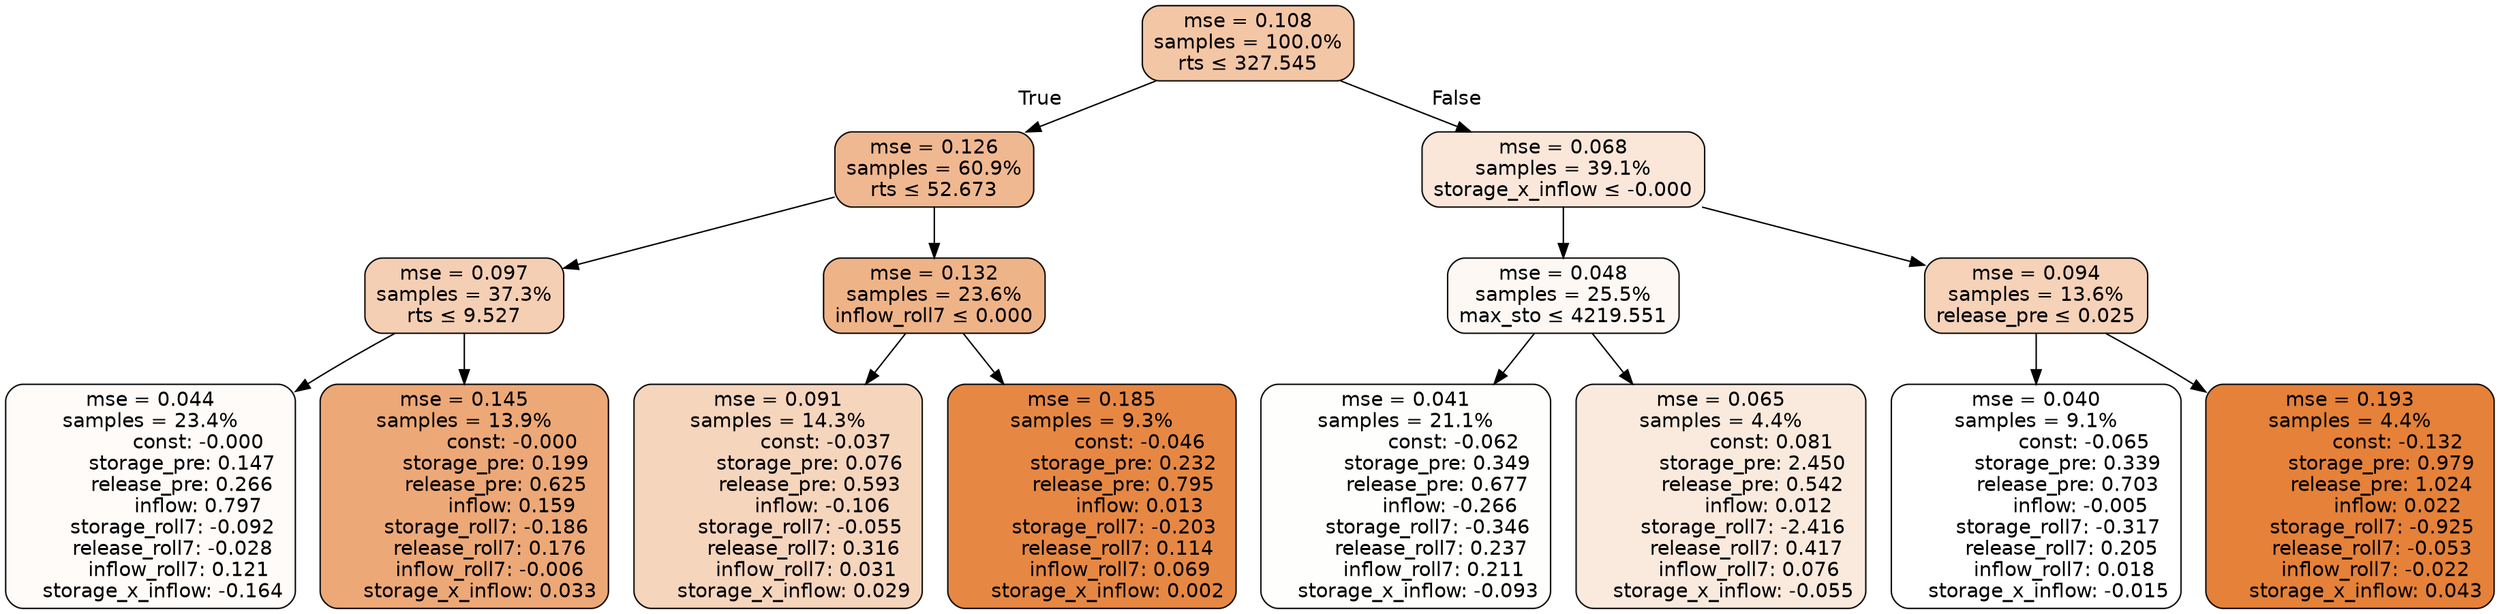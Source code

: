digraph tree {
bgcolor="transparent"
node [shape=rectangle, style="filled, rounded", color="black", fontname=helvetica] ;
edge [fontname=helvetica] ;
	"0" [label="mse = 0.108
samples = 100.0%
rts &le; 327.545", fillcolor="#f3c6a6"]
	"1" [label="mse = 0.126
samples = 60.9%
rts &le; 52.673", fillcolor="#f0b890"]
	"2" [label="mse = 0.097
samples = 37.3%
rts &le; 9.527", fillcolor="#f5cfb4"]
	"3" [label="mse = 0.044
samples = 23.4%
               const: -0.000
          storage_pre: 0.147
          release_pre: 0.266
               inflow: 0.797
       storage_roll7: -0.092
       release_roll7: -0.028
         inflow_roll7: 0.121
    storage_x_inflow: -0.164", fillcolor="#fefbf9"]
	"4" [label="mse = 0.145
samples = 13.9%
               const: -0.000
          storage_pre: 0.199
          release_pre: 0.625
               inflow: 0.159
       storage_roll7: -0.186
        release_roll7: 0.176
        inflow_roll7: -0.006
     storage_x_inflow: 0.033", fillcolor="#eda877"]
	"5" [label="mse = 0.132
samples = 23.6%
inflow_roll7 &le; 0.000", fillcolor="#efb388"]
	"6" [label="mse = 0.091
samples = 14.3%
               const: -0.037
          storage_pre: 0.076
          release_pre: 0.593
              inflow: -0.106
       storage_roll7: -0.055
        release_roll7: 0.316
         inflow_roll7: 0.031
     storage_x_inflow: 0.029", fillcolor="#f6d5bd"]
	"7" [label="mse = 0.185
samples = 9.3%
               const: -0.046
          storage_pre: 0.232
          release_pre: 0.795
               inflow: 0.013
       storage_roll7: -0.203
        release_roll7: 0.114
         inflow_roll7: 0.069
     storage_x_inflow: 0.002", fillcolor="#e68844"]
	"8" [label="mse = 0.068
samples = 39.1%
storage_x_inflow &le; -0.000", fillcolor="#fae7da"]
	"9" [label="mse = 0.048
samples = 25.5%
max_sto &le; 4219.551", fillcolor="#fdf8f4"]
	"10" [label="mse = 0.041
samples = 21.1%
               const: -0.062
          storage_pre: 0.349
          release_pre: 0.677
              inflow: -0.266
       storage_roll7: -0.346
        release_roll7: 0.237
         inflow_roll7: 0.211
    storage_x_inflow: -0.093", fillcolor="#fefefd"]
	"11" [label="mse = 0.065
samples = 4.4%
                const: 0.081
          storage_pre: 2.450
          release_pre: 0.542
               inflow: 0.012
       storage_roll7: -2.416
        release_roll7: 0.417
         inflow_roll7: 0.076
    storage_x_inflow: -0.055", fillcolor="#faeade"]
	"12" [label="mse = 0.094
samples = 13.6%
release_pre &le; 0.025", fillcolor="#f5d2b8"]
	"13" [label="mse = 0.040
samples = 9.1%
               const: -0.065
          storage_pre: 0.339
          release_pre: 0.703
              inflow: -0.005
       storage_roll7: -0.317
        release_roll7: 0.205
         inflow_roll7: 0.018
    storage_x_inflow: -0.015", fillcolor="#ffffff"]
	"14" [label="mse = 0.193
samples = 4.4%
               const: -0.132
          storage_pre: 0.979
          release_pre: 1.024
               inflow: 0.022
       storage_roll7: -0.925
       release_roll7: -0.053
        inflow_roll7: -0.022
     storage_x_inflow: 0.043", fillcolor="#e58139"]

	"0" -> "1" [labeldistance=2.5, labelangle=45, headlabel="True"]
	"1" -> "2"
	"2" -> "3"
	"2" -> "4"
	"1" -> "5"
	"5" -> "6"
	"5" -> "7"
	"0" -> "8" [labeldistance=2.5, labelangle=-45, headlabel="False"]
	"8" -> "9"
	"9" -> "10"
	"9" -> "11"
	"8" -> "12"
	"12" -> "13"
	"12" -> "14"
}